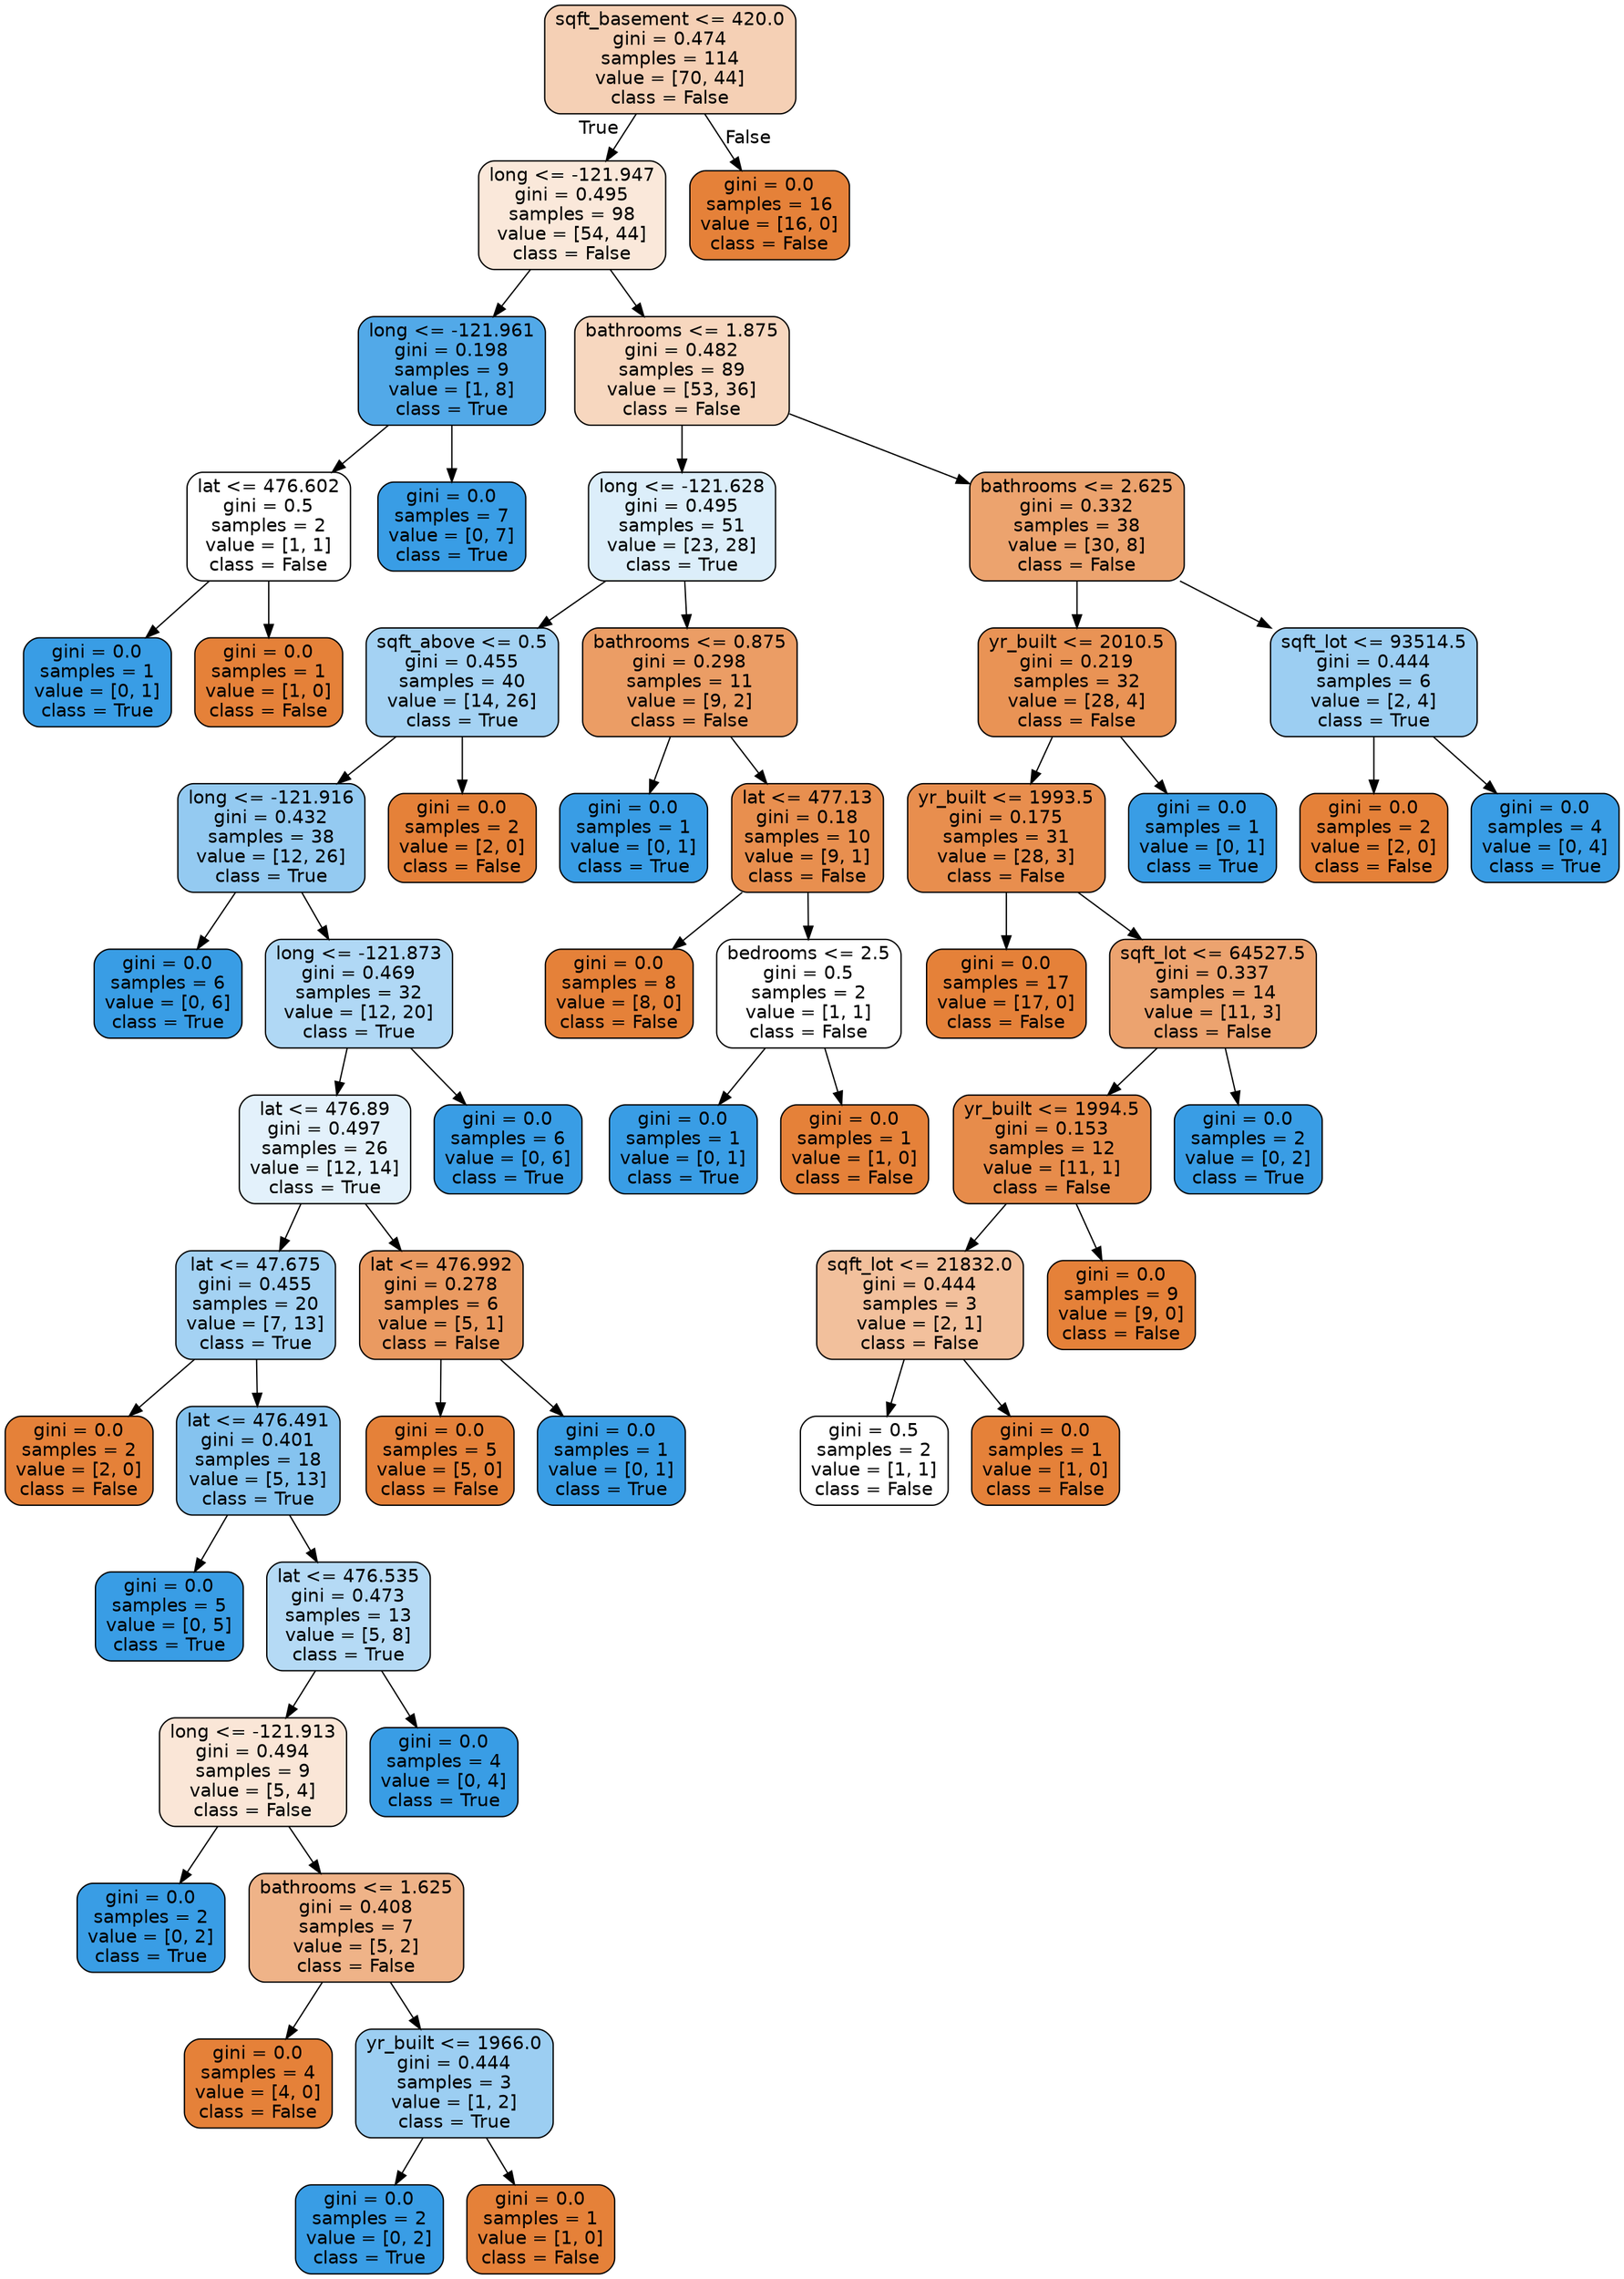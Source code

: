 digraph Tree {
node [shape=box, style="filled, rounded", color="black", fontname=helvetica] ;
edge [fontname=helvetica] ;
0 [label="sqft_basement <= 420.0\ngini = 0.474\nsamples = 114\nvalue = [70, 44]\nclass = False", fillcolor="#f5d0b5"] ;
1 [label="long <= -121.947\ngini = 0.495\nsamples = 98\nvalue = [54, 44]\nclass = False", fillcolor="#fae8da"] ;
0 -> 1 [labeldistance=2.5, labelangle=45, headlabel="True"] ;
2 [label="long <= -121.961\ngini = 0.198\nsamples = 9\nvalue = [1, 8]\nclass = True", fillcolor="#52a9e8"] ;
1 -> 2 ;
3 [label="lat <= 476.602\ngini = 0.5\nsamples = 2\nvalue = [1, 1]\nclass = False", fillcolor="#ffffff"] ;
2 -> 3 ;
4 [label="gini = 0.0\nsamples = 1\nvalue = [0, 1]\nclass = True", fillcolor="#399de5"] ;
3 -> 4 ;
5 [label="gini = 0.0\nsamples = 1\nvalue = [1, 0]\nclass = False", fillcolor="#e58139"] ;
3 -> 5 ;
6 [label="gini = 0.0\nsamples = 7\nvalue = [0, 7]\nclass = True", fillcolor="#399de5"] ;
2 -> 6 ;
7 [label="bathrooms <= 1.875\ngini = 0.482\nsamples = 89\nvalue = [53, 36]\nclass = False", fillcolor="#f7d7bf"] ;
1 -> 7 ;
8 [label="long <= -121.628\ngini = 0.495\nsamples = 51\nvalue = [23, 28]\nclass = True", fillcolor="#dceefa"] ;
7 -> 8 ;
9 [label="sqft_above <= 0.5\ngini = 0.455\nsamples = 40\nvalue = [14, 26]\nclass = True", fillcolor="#a4d2f3"] ;
8 -> 9 ;
10 [label="long <= -121.916\ngini = 0.432\nsamples = 38\nvalue = [12, 26]\nclass = True", fillcolor="#94caf1"] ;
9 -> 10 ;
11 [label="gini = 0.0\nsamples = 6\nvalue = [0, 6]\nclass = True", fillcolor="#399de5"] ;
10 -> 11 ;
12 [label="long <= -121.873\ngini = 0.469\nsamples = 32\nvalue = [12, 20]\nclass = True", fillcolor="#b0d8f5"] ;
10 -> 12 ;
13 [label="lat <= 476.89\ngini = 0.497\nsamples = 26\nvalue = [12, 14]\nclass = True", fillcolor="#e3f1fb"] ;
12 -> 13 ;
14 [label="lat <= 47.675\ngini = 0.455\nsamples = 20\nvalue = [7, 13]\nclass = True", fillcolor="#a4d2f3"] ;
13 -> 14 ;
15 [label="gini = 0.0\nsamples = 2\nvalue = [2, 0]\nclass = False", fillcolor="#e58139"] ;
14 -> 15 ;
16 [label="lat <= 476.491\ngini = 0.401\nsamples = 18\nvalue = [5, 13]\nclass = True", fillcolor="#85c3ef"] ;
14 -> 16 ;
17 [label="gini = 0.0\nsamples = 5\nvalue = [0, 5]\nclass = True", fillcolor="#399de5"] ;
16 -> 17 ;
18 [label="lat <= 476.535\ngini = 0.473\nsamples = 13\nvalue = [5, 8]\nclass = True", fillcolor="#b5daf5"] ;
16 -> 18 ;
19 [label="long <= -121.913\ngini = 0.494\nsamples = 9\nvalue = [5, 4]\nclass = False", fillcolor="#fae6d7"] ;
18 -> 19 ;
20 [label="gini = 0.0\nsamples = 2\nvalue = [0, 2]\nclass = True", fillcolor="#399de5"] ;
19 -> 20 ;
21 [label="bathrooms <= 1.625\ngini = 0.408\nsamples = 7\nvalue = [5, 2]\nclass = False", fillcolor="#efb388"] ;
19 -> 21 ;
22 [label="gini = 0.0\nsamples = 4\nvalue = [4, 0]\nclass = False", fillcolor="#e58139"] ;
21 -> 22 ;
23 [label="yr_built <= 1966.0\ngini = 0.444\nsamples = 3\nvalue = [1, 2]\nclass = True", fillcolor="#9ccef2"] ;
21 -> 23 ;
24 [label="gini = 0.0\nsamples = 2\nvalue = [0, 2]\nclass = True", fillcolor="#399de5"] ;
23 -> 24 ;
25 [label="gini = 0.0\nsamples = 1\nvalue = [1, 0]\nclass = False", fillcolor="#e58139"] ;
23 -> 25 ;
26 [label="gini = 0.0\nsamples = 4\nvalue = [0, 4]\nclass = True", fillcolor="#399de5"] ;
18 -> 26 ;
27 [label="lat <= 476.992\ngini = 0.278\nsamples = 6\nvalue = [5, 1]\nclass = False", fillcolor="#ea9a61"] ;
13 -> 27 ;
28 [label="gini = 0.0\nsamples = 5\nvalue = [5, 0]\nclass = False", fillcolor="#e58139"] ;
27 -> 28 ;
29 [label="gini = 0.0\nsamples = 1\nvalue = [0, 1]\nclass = True", fillcolor="#399de5"] ;
27 -> 29 ;
30 [label="gini = 0.0\nsamples = 6\nvalue = [0, 6]\nclass = True", fillcolor="#399de5"] ;
12 -> 30 ;
31 [label="gini = 0.0\nsamples = 2\nvalue = [2, 0]\nclass = False", fillcolor="#e58139"] ;
9 -> 31 ;
32 [label="bathrooms <= 0.875\ngini = 0.298\nsamples = 11\nvalue = [9, 2]\nclass = False", fillcolor="#eb9d65"] ;
8 -> 32 ;
33 [label="gini = 0.0\nsamples = 1\nvalue = [0, 1]\nclass = True", fillcolor="#399de5"] ;
32 -> 33 ;
34 [label="lat <= 477.13\ngini = 0.18\nsamples = 10\nvalue = [9, 1]\nclass = False", fillcolor="#e88f4f"] ;
32 -> 34 ;
35 [label="gini = 0.0\nsamples = 8\nvalue = [8, 0]\nclass = False", fillcolor="#e58139"] ;
34 -> 35 ;
36 [label="bedrooms <= 2.5\ngini = 0.5\nsamples = 2\nvalue = [1, 1]\nclass = False", fillcolor="#ffffff"] ;
34 -> 36 ;
37 [label="gini = 0.0\nsamples = 1\nvalue = [0, 1]\nclass = True", fillcolor="#399de5"] ;
36 -> 37 ;
38 [label="gini = 0.0\nsamples = 1\nvalue = [1, 0]\nclass = False", fillcolor="#e58139"] ;
36 -> 38 ;
39 [label="bathrooms <= 2.625\ngini = 0.332\nsamples = 38\nvalue = [30, 8]\nclass = False", fillcolor="#eca36e"] ;
7 -> 39 ;
40 [label="yr_built <= 2010.5\ngini = 0.219\nsamples = 32\nvalue = [28, 4]\nclass = False", fillcolor="#e99355"] ;
39 -> 40 ;
41 [label="yr_built <= 1993.5\ngini = 0.175\nsamples = 31\nvalue = [28, 3]\nclass = False", fillcolor="#e88e4e"] ;
40 -> 41 ;
42 [label="gini = 0.0\nsamples = 17\nvalue = [17, 0]\nclass = False", fillcolor="#e58139"] ;
41 -> 42 ;
43 [label="sqft_lot <= 64527.5\ngini = 0.337\nsamples = 14\nvalue = [11, 3]\nclass = False", fillcolor="#eca36f"] ;
41 -> 43 ;
44 [label="yr_built <= 1994.5\ngini = 0.153\nsamples = 12\nvalue = [11, 1]\nclass = False", fillcolor="#e78c4b"] ;
43 -> 44 ;
45 [label="sqft_lot <= 21832.0\ngini = 0.444\nsamples = 3\nvalue = [2, 1]\nclass = False", fillcolor="#f2c09c"] ;
44 -> 45 ;
46 [label="gini = 0.5\nsamples = 2\nvalue = [1, 1]\nclass = False", fillcolor="#ffffff"] ;
45 -> 46 ;
47 [label="gini = 0.0\nsamples = 1\nvalue = [1, 0]\nclass = False", fillcolor="#e58139"] ;
45 -> 47 ;
48 [label="gini = 0.0\nsamples = 9\nvalue = [9, 0]\nclass = False", fillcolor="#e58139"] ;
44 -> 48 ;
49 [label="gini = 0.0\nsamples = 2\nvalue = [0, 2]\nclass = True", fillcolor="#399de5"] ;
43 -> 49 ;
50 [label="gini = 0.0\nsamples = 1\nvalue = [0, 1]\nclass = True", fillcolor="#399de5"] ;
40 -> 50 ;
51 [label="sqft_lot <= 93514.5\ngini = 0.444\nsamples = 6\nvalue = [2, 4]\nclass = True", fillcolor="#9ccef2"] ;
39 -> 51 ;
52 [label="gini = 0.0\nsamples = 2\nvalue = [2, 0]\nclass = False", fillcolor="#e58139"] ;
51 -> 52 ;
53 [label="gini = 0.0\nsamples = 4\nvalue = [0, 4]\nclass = True", fillcolor="#399de5"] ;
51 -> 53 ;
54 [label="gini = 0.0\nsamples = 16\nvalue = [16, 0]\nclass = False", fillcolor="#e58139"] ;
0 -> 54 [labeldistance=2.5, labelangle=-45, headlabel="False"] ;
}